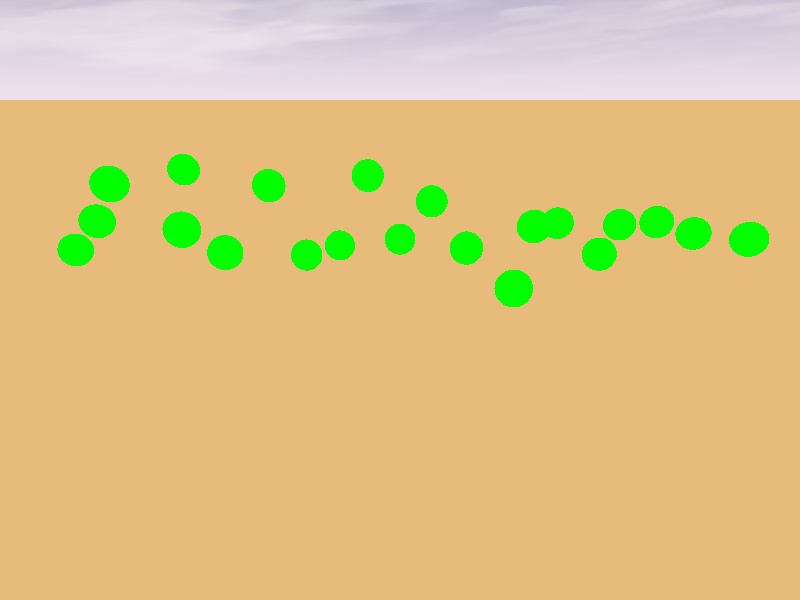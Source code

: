 // 6_while_loop4.pov
#include "colors.inc"
#include "skies.inc" 


camera {
  location  <0.0, 5.0, -15.0>
  look_at   <0.0, 0.0,  0.0>
}     

light_source {
  <0, 150, 0>
  color rgb 1.0
}                      

sky_sphere {
  S_Cloud1
}     

plane {
  y, -1.0
  pigment {Gold}    
}


#declare sa = seed(100);  
#declare sb = seed(101);       
          
#declare Value = -10;
#while ( Value <= 10 )  

  sphere { 
    <0, 0, 0>, 0.5 
    pigment { Green }
    translate <Value, rand(sa)*3.0, rand(sb)*5.0 > 
  }   

  #declare Value = Value + 1;
#end
